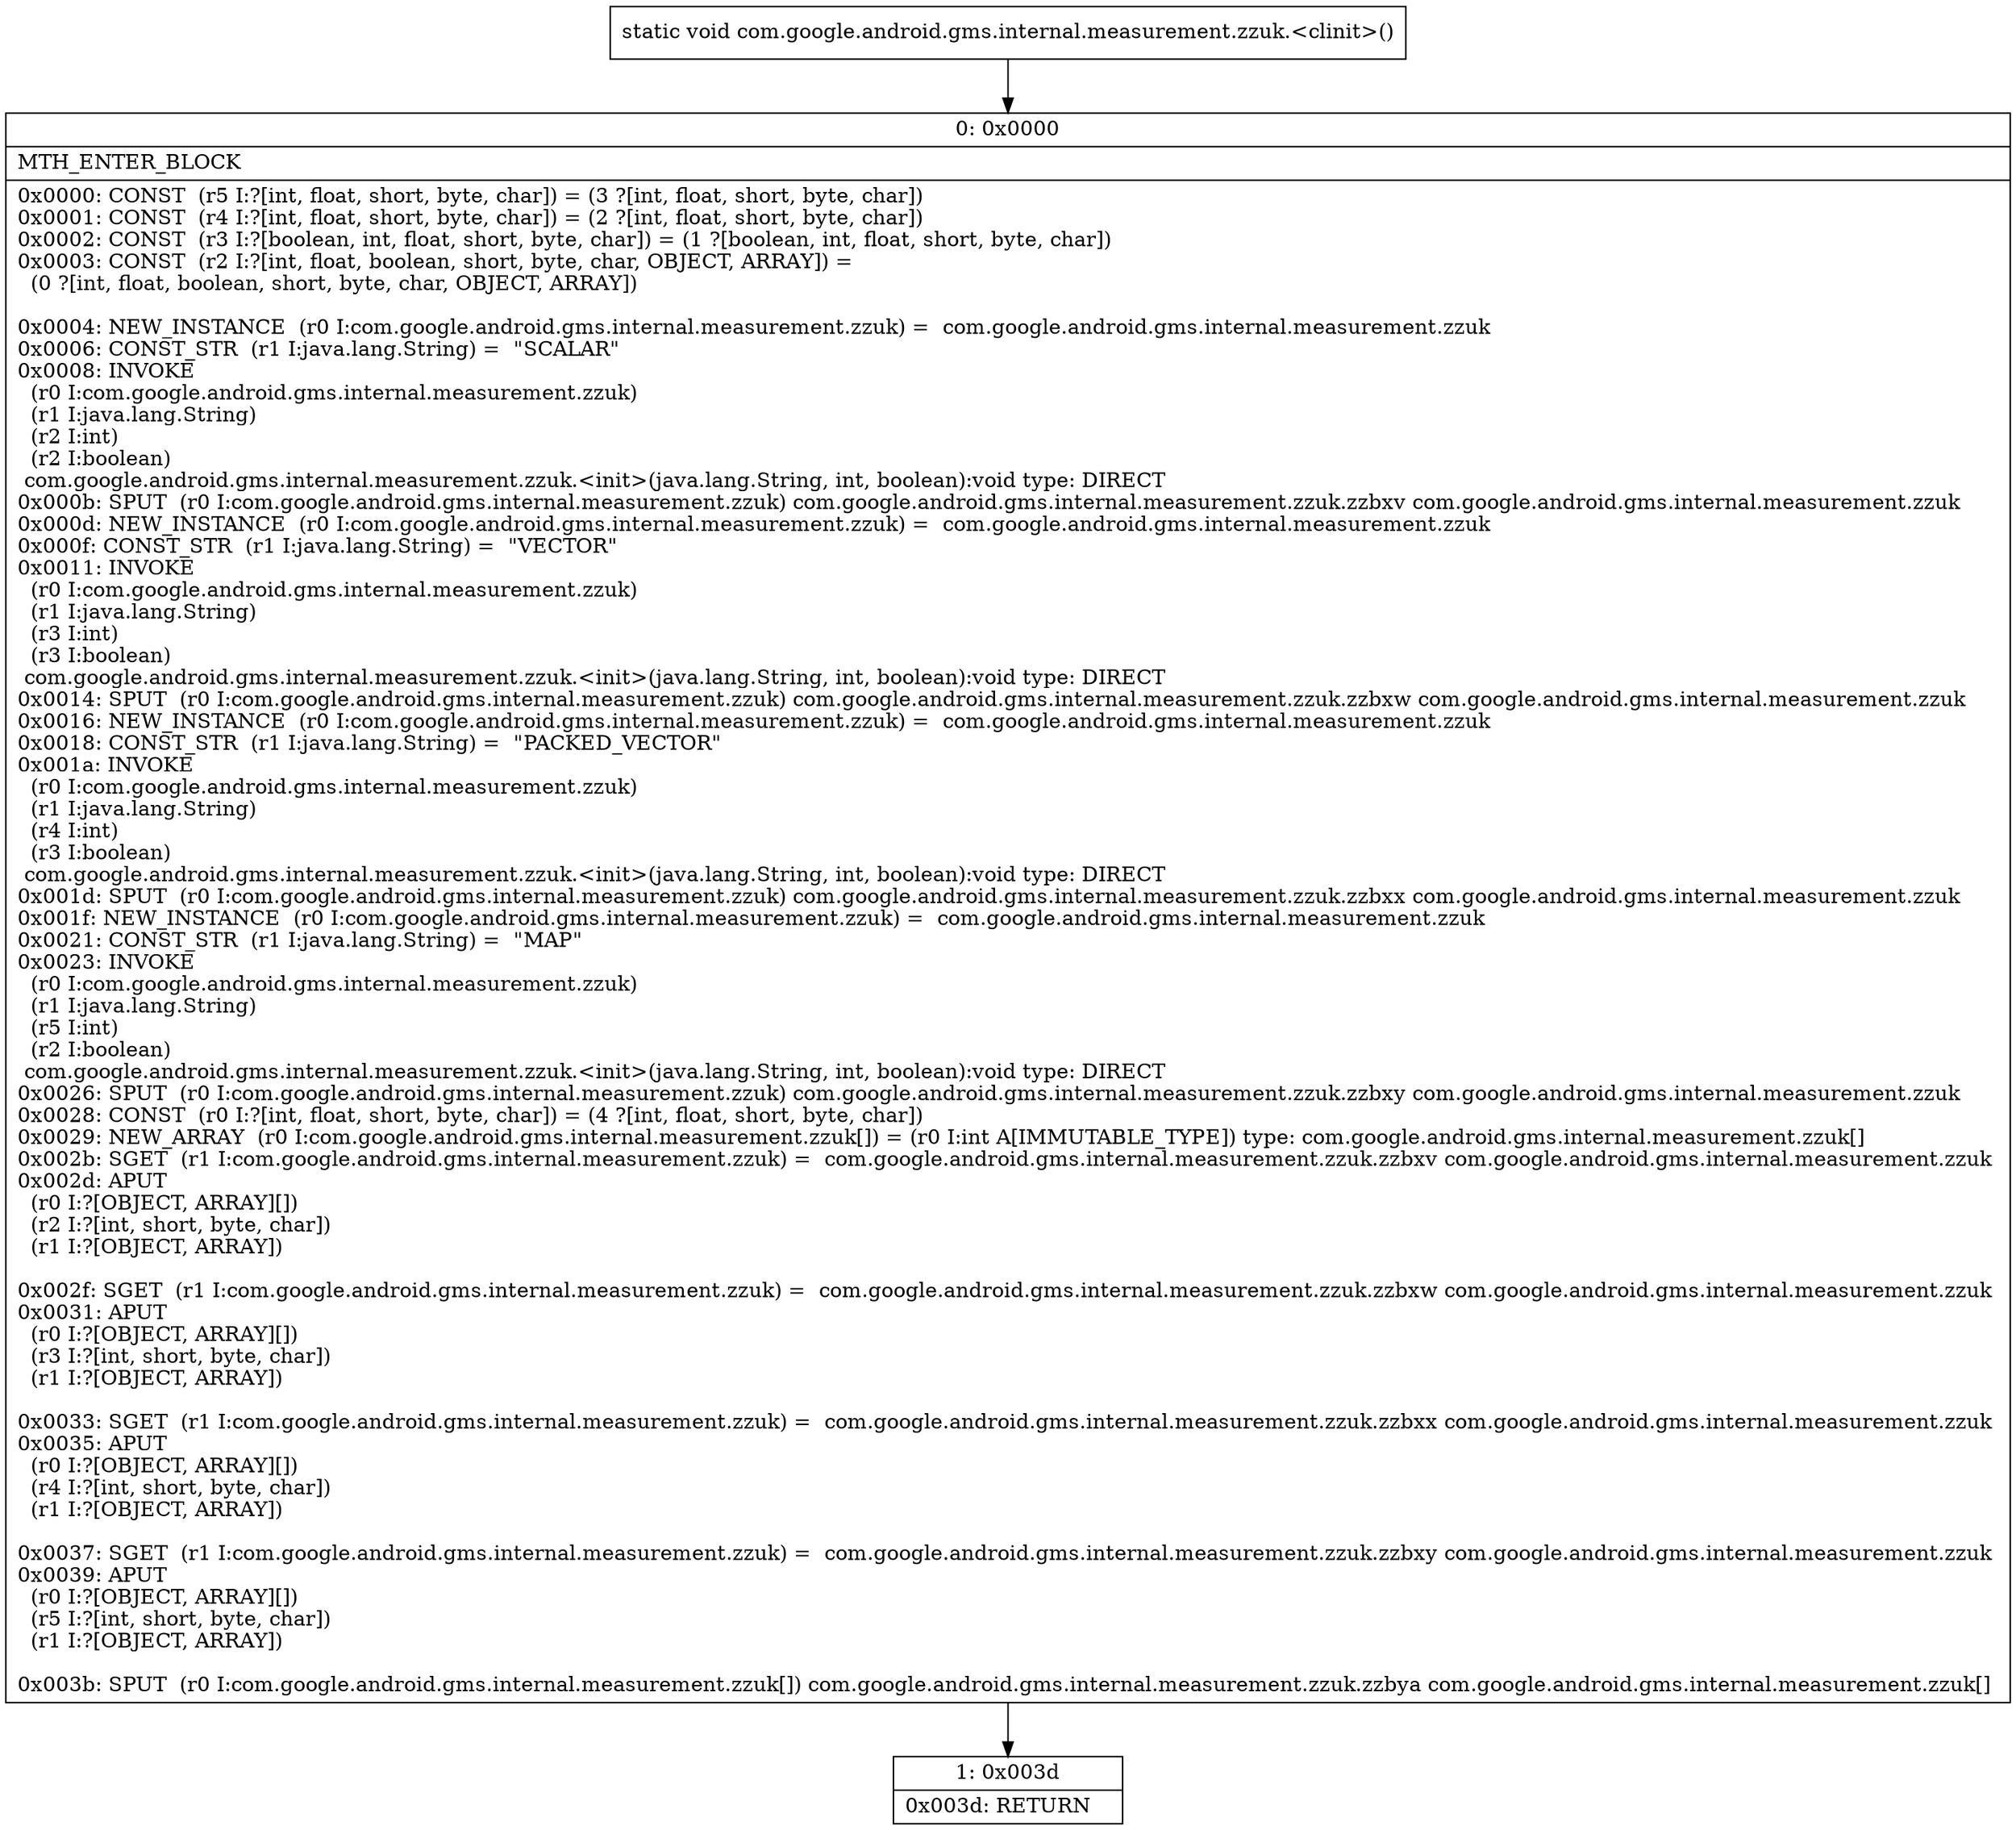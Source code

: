 digraph "CFG forcom.google.android.gms.internal.measurement.zzuk.\<clinit\>()V" {
Node_0 [shape=record,label="{0\:\ 0x0000|MTH_ENTER_BLOCK\l|0x0000: CONST  (r5 I:?[int, float, short, byte, char]) = (3 ?[int, float, short, byte, char]) \l0x0001: CONST  (r4 I:?[int, float, short, byte, char]) = (2 ?[int, float, short, byte, char]) \l0x0002: CONST  (r3 I:?[boolean, int, float, short, byte, char]) = (1 ?[boolean, int, float, short, byte, char]) \l0x0003: CONST  (r2 I:?[int, float, boolean, short, byte, char, OBJECT, ARRAY]) = \l  (0 ?[int, float, boolean, short, byte, char, OBJECT, ARRAY])\l \l0x0004: NEW_INSTANCE  (r0 I:com.google.android.gms.internal.measurement.zzuk) =  com.google.android.gms.internal.measurement.zzuk \l0x0006: CONST_STR  (r1 I:java.lang.String) =  \"SCALAR\" \l0x0008: INVOKE  \l  (r0 I:com.google.android.gms.internal.measurement.zzuk)\l  (r1 I:java.lang.String)\l  (r2 I:int)\l  (r2 I:boolean)\l com.google.android.gms.internal.measurement.zzuk.\<init\>(java.lang.String, int, boolean):void type: DIRECT \l0x000b: SPUT  (r0 I:com.google.android.gms.internal.measurement.zzuk) com.google.android.gms.internal.measurement.zzuk.zzbxv com.google.android.gms.internal.measurement.zzuk \l0x000d: NEW_INSTANCE  (r0 I:com.google.android.gms.internal.measurement.zzuk) =  com.google.android.gms.internal.measurement.zzuk \l0x000f: CONST_STR  (r1 I:java.lang.String) =  \"VECTOR\" \l0x0011: INVOKE  \l  (r0 I:com.google.android.gms.internal.measurement.zzuk)\l  (r1 I:java.lang.String)\l  (r3 I:int)\l  (r3 I:boolean)\l com.google.android.gms.internal.measurement.zzuk.\<init\>(java.lang.String, int, boolean):void type: DIRECT \l0x0014: SPUT  (r0 I:com.google.android.gms.internal.measurement.zzuk) com.google.android.gms.internal.measurement.zzuk.zzbxw com.google.android.gms.internal.measurement.zzuk \l0x0016: NEW_INSTANCE  (r0 I:com.google.android.gms.internal.measurement.zzuk) =  com.google.android.gms.internal.measurement.zzuk \l0x0018: CONST_STR  (r1 I:java.lang.String) =  \"PACKED_VECTOR\" \l0x001a: INVOKE  \l  (r0 I:com.google.android.gms.internal.measurement.zzuk)\l  (r1 I:java.lang.String)\l  (r4 I:int)\l  (r3 I:boolean)\l com.google.android.gms.internal.measurement.zzuk.\<init\>(java.lang.String, int, boolean):void type: DIRECT \l0x001d: SPUT  (r0 I:com.google.android.gms.internal.measurement.zzuk) com.google.android.gms.internal.measurement.zzuk.zzbxx com.google.android.gms.internal.measurement.zzuk \l0x001f: NEW_INSTANCE  (r0 I:com.google.android.gms.internal.measurement.zzuk) =  com.google.android.gms.internal.measurement.zzuk \l0x0021: CONST_STR  (r1 I:java.lang.String) =  \"MAP\" \l0x0023: INVOKE  \l  (r0 I:com.google.android.gms.internal.measurement.zzuk)\l  (r1 I:java.lang.String)\l  (r5 I:int)\l  (r2 I:boolean)\l com.google.android.gms.internal.measurement.zzuk.\<init\>(java.lang.String, int, boolean):void type: DIRECT \l0x0026: SPUT  (r0 I:com.google.android.gms.internal.measurement.zzuk) com.google.android.gms.internal.measurement.zzuk.zzbxy com.google.android.gms.internal.measurement.zzuk \l0x0028: CONST  (r0 I:?[int, float, short, byte, char]) = (4 ?[int, float, short, byte, char]) \l0x0029: NEW_ARRAY  (r0 I:com.google.android.gms.internal.measurement.zzuk[]) = (r0 I:int A[IMMUTABLE_TYPE]) type: com.google.android.gms.internal.measurement.zzuk[] \l0x002b: SGET  (r1 I:com.google.android.gms.internal.measurement.zzuk) =  com.google.android.gms.internal.measurement.zzuk.zzbxv com.google.android.gms.internal.measurement.zzuk \l0x002d: APUT  \l  (r0 I:?[OBJECT, ARRAY][])\l  (r2 I:?[int, short, byte, char])\l  (r1 I:?[OBJECT, ARRAY])\l \l0x002f: SGET  (r1 I:com.google.android.gms.internal.measurement.zzuk) =  com.google.android.gms.internal.measurement.zzuk.zzbxw com.google.android.gms.internal.measurement.zzuk \l0x0031: APUT  \l  (r0 I:?[OBJECT, ARRAY][])\l  (r3 I:?[int, short, byte, char])\l  (r1 I:?[OBJECT, ARRAY])\l \l0x0033: SGET  (r1 I:com.google.android.gms.internal.measurement.zzuk) =  com.google.android.gms.internal.measurement.zzuk.zzbxx com.google.android.gms.internal.measurement.zzuk \l0x0035: APUT  \l  (r0 I:?[OBJECT, ARRAY][])\l  (r4 I:?[int, short, byte, char])\l  (r1 I:?[OBJECT, ARRAY])\l \l0x0037: SGET  (r1 I:com.google.android.gms.internal.measurement.zzuk) =  com.google.android.gms.internal.measurement.zzuk.zzbxy com.google.android.gms.internal.measurement.zzuk \l0x0039: APUT  \l  (r0 I:?[OBJECT, ARRAY][])\l  (r5 I:?[int, short, byte, char])\l  (r1 I:?[OBJECT, ARRAY])\l \l0x003b: SPUT  (r0 I:com.google.android.gms.internal.measurement.zzuk[]) com.google.android.gms.internal.measurement.zzuk.zzbya com.google.android.gms.internal.measurement.zzuk[] \l}"];
Node_1 [shape=record,label="{1\:\ 0x003d|0x003d: RETURN   \l}"];
MethodNode[shape=record,label="{static void com.google.android.gms.internal.measurement.zzuk.\<clinit\>() }"];
MethodNode -> Node_0;
Node_0 -> Node_1;
}

